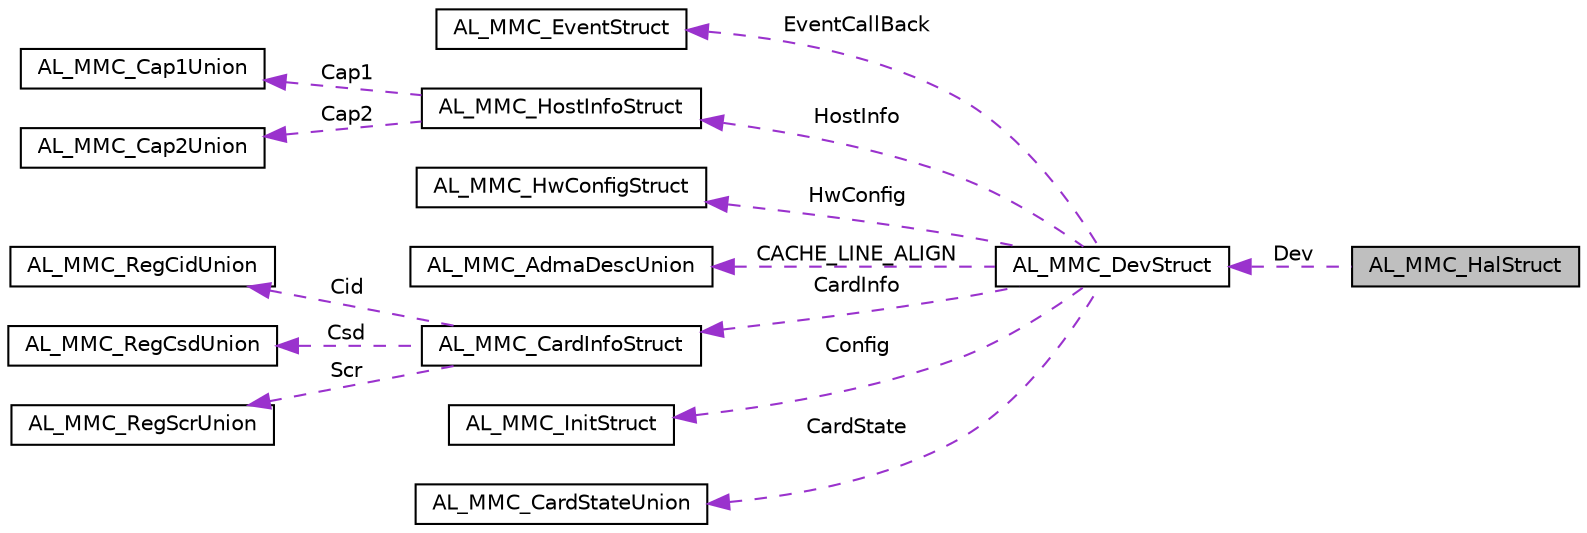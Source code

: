 digraph "AL_MMC_HalStruct"
{
  edge [fontname="Helvetica",fontsize="10",labelfontname="Helvetica",labelfontsize="10"];
  node [fontname="Helvetica",fontsize="10",shape=record];
  rankdir="LR";
  Node1 [label="AL_MMC_HalStruct",height=0.2,width=0.4,color="black", fillcolor="grey75", style="filled", fontcolor="black"];
  Node2 -> Node1 [dir="back",color="darkorchid3",fontsize="10",style="dashed",label=" Dev" ,fontname="Helvetica"];
  Node2 [label="AL_MMC_DevStruct",height=0.2,width=0.4,color="black", fillcolor="white", style="filled",URL="$structAL__MMC__DevStruct.html"];
  Node3 -> Node2 [dir="back",color="darkorchid3",fontsize="10",style="dashed",label=" EventCallBack" ,fontname="Helvetica"];
  Node3 [label="AL_MMC_EventStruct",height=0.2,width=0.4,color="black", fillcolor="white", style="filled",URL="$structAL__MMC__EventStruct.html",tooltip="Event struct. "];
  Node4 -> Node2 [dir="back",color="darkorchid3",fontsize="10",style="dashed",label=" HostInfo" ,fontname="Helvetica"];
  Node4 [label="AL_MMC_HostInfoStruct",height=0.2,width=0.4,color="black", fillcolor="white", style="filled",URL="$structAL__MMC__HostInfoStruct.html"];
  Node5 -> Node4 [dir="back",color="darkorchid3",fontsize="10",style="dashed",label=" Cap1" ,fontname="Helvetica"];
  Node5 [label="AL_MMC_Cap1Union",height=0.2,width=0.4,color="black", fillcolor="white", style="filled",URL="$unionAL__MMC__Cap1Union.html"];
  Node6 -> Node4 [dir="back",color="darkorchid3",fontsize="10",style="dashed",label=" Cap2" ,fontname="Helvetica"];
  Node6 [label="AL_MMC_Cap2Union",height=0.2,width=0.4,color="black", fillcolor="white", style="filled",URL="$unionAL__MMC__Cap2Union.html"];
  Node7 -> Node2 [dir="back",color="darkorchid3",fontsize="10",style="dashed",label=" HwConfig" ,fontname="Helvetica"];
  Node7 [label="AL_MMC_HwConfigStruct",height=0.2,width=0.4,color="black", fillcolor="white", style="filled",URL="$structAL__MMC__HwConfigStruct.html"];
  Node8 -> Node2 [dir="back",color="darkorchid3",fontsize="10",style="dashed",label=" CACHE_LINE_ALIGN" ,fontname="Helvetica"];
  Node8 [label="AL_MMC_AdmaDescUnion",height=0.2,width=0.4,color="black", fillcolor="white", style="filled",URL="$unionAL__MMC__AdmaDescUnion.html"];
  Node9 -> Node2 [dir="back",color="darkorchid3",fontsize="10",style="dashed",label=" CardInfo" ,fontname="Helvetica"];
  Node9 [label="AL_MMC_CardInfoStruct",height=0.2,width=0.4,color="black", fillcolor="white", style="filled",URL="$structAL__MMC__CardInfoStruct.html"];
  Node10 -> Node9 [dir="back",color="darkorchid3",fontsize="10",style="dashed",label=" Cid" ,fontname="Helvetica"];
  Node10 [label="AL_MMC_RegCidUnion",height=0.2,width=0.4,color="black", fillcolor="white", style="filled",URL="$unionAL__MMC__RegCidUnion.html"];
  Node11 -> Node9 [dir="back",color="darkorchid3",fontsize="10",style="dashed",label=" Csd" ,fontname="Helvetica"];
  Node11 [label="AL_MMC_RegCsdUnion",height=0.2,width=0.4,color="black", fillcolor="white", style="filled",URL="$unionAL__MMC__RegCsdUnion.html"];
  Node12 -> Node9 [dir="back",color="darkorchid3",fontsize="10",style="dashed",label=" Scr" ,fontname="Helvetica"];
  Node12 [label="AL_MMC_RegScrUnion",height=0.2,width=0.4,color="black", fillcolor="white", style="filled",URL="$unionAL__MMC__RegScrUnion.html"];
  Node13 -> Node2 [dir="back",color="darkorchid3",fontsize="10",style="dashed",label=" Config" ,fontname="Helvetica"];
  Node13 [label="AL_MMC_InitStruct",height=0.2,width=0.4,color="black", fillcolor="white", style="filled",URL="$structAL__MMC__InitStruct.html"];
  Node14 -> Node2 [dir="back",color="darkorchid3",fontsize="10",style="dashed",label=" CardState" ,fontname="Helvetica"];
  Node14 [label="AL_MMC_CardStateUnion",height=0.2,width=0.4,color="black", fillcolor="white", style="filled",URL="$unionAL__MMC__CardStateUnion.html"];
}
